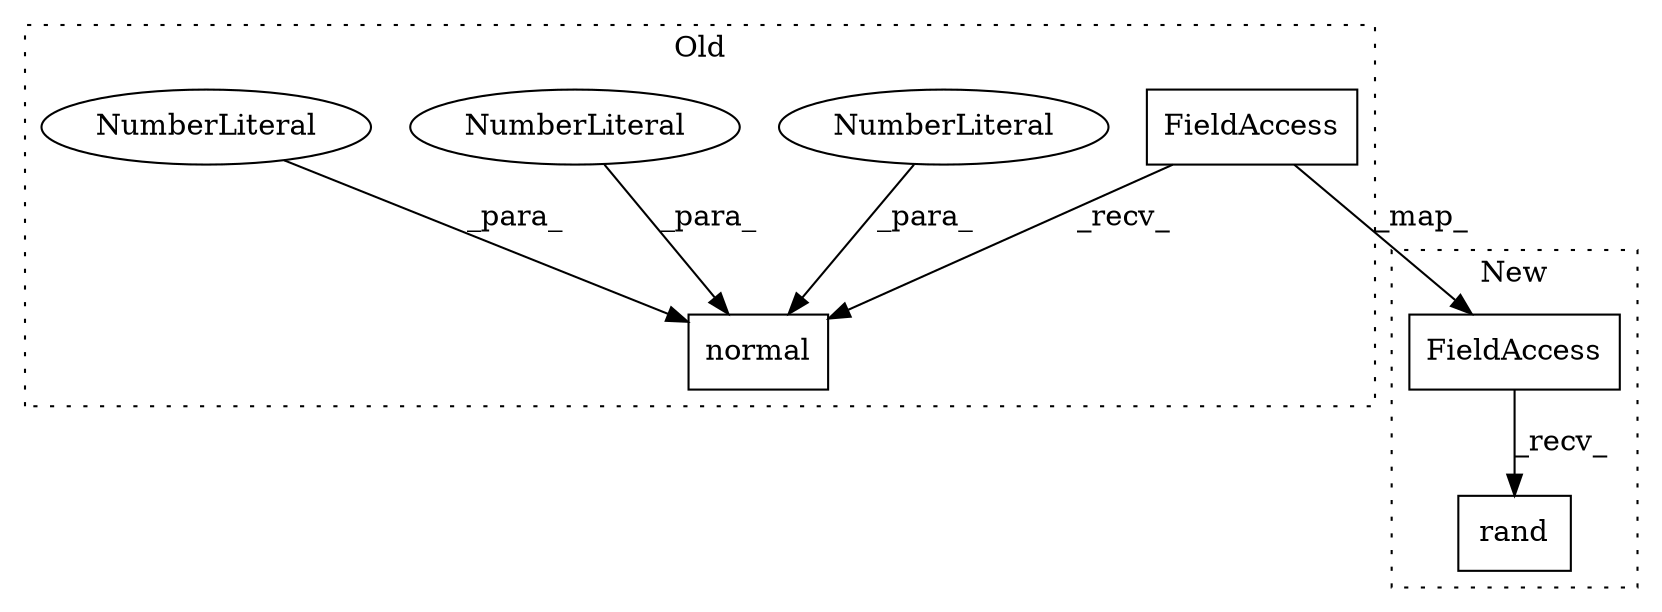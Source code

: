 digraph G {
subgraph cluster0 {
1 [label="normal" a="32" s="1496,1512" l="7,1" shape="box"];
3 [label="NumberLiteral" a="34" s="1503" l="3" shape="ellipse"];
4 [label="NumberLiteral" a="34" s="1507" l="3" shape="ellipse"];
5 [label="NumberLiteral" a="34" s="1511" l="1" shape="ellipse"];
7 [label="FieldAccess" a="22" s="1483" l="12" shape="box"];
label = "Old";
style="dotted";
}
subgraph cluster1 {
2 [label="rand" a="32" s="1475" l="6" shape="box"];
6 [label="FieldAccess" a="22" s="1462" l="12" shape="box"];
label = "New";
style="dotted";
}
3 -> 1 [label="_para_"];
4 -> 1 [label="_para_"];
5 -> 1 [label="_para_"];
6 -> 2 [label="_recv_"];
7 -> 1 [label="_recv_"];
7 -> 6 [label="_map_"];
}